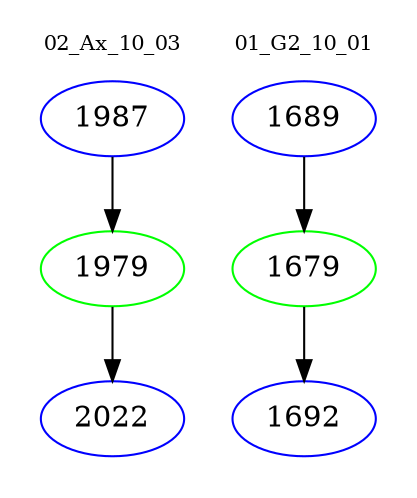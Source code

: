 digraph{
subgraph cluster_0 {
color = white
label = "02_Ax_10_03";
fontsize=10;
T0_1987 [label="1987", color="blue"]
T0_1987 -> T0_1979 [color="black"]
T0_1979 [label="1979", color="green"]
T0_1979 -> T0_2022 [color="black"]
T0_2022 [label="2022", color="blue"]
}
subgraph cluster_1 {
color = white
label = "01_G2_10_01";
fontsize=10;
T1_1689 [label="1689", color="blue"]
T1_1689 -> T1_1679 [color="black"]
T1_1679 [label="1679", color="green"]
T1_1679 -> T1_1692 [color="black"]
T1_1692 [label="1692", color="blue"]
}
}
